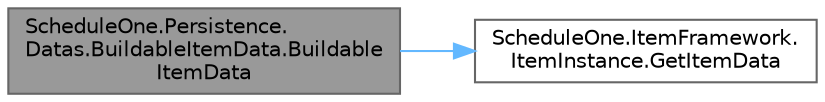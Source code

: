 digraph "ScheduleOne.Persistence.Datas.BuildableItemData.BuildableItemData"
{
 // LATEX_PDF_SIZE
  bgcolor="transparent";
  edge [fontname=Helvetica,fontsize=10,labelfontname=Helvetica,labelfontsize=10];
  node [fontname=Helvetica,fontsize=10,shape=box,height=0.2,width=0.4];
  rankdir="LR";
  Node1 [id="Node000001",label="ScheduleOne.Persistence.\lDatas.BuildableItemData.Buildable\lItemData",height=0.2,width=0.4,color="gray40", fillcolor="grey60", style="filled", fontcolor="black",tooltip=" "];
  Node1 -> Node2 [id="edge1_Node000001_Node000002",color="steelblue1",style="solid",tooltip=" "];
  Node2 [id="Node000002",label="ScheduleOne.ItemFramework.\lItemInstance.GetItemData",height=0.2,width=0.4,color="grey40", fillcolor="white", style="filled",URL="$class_schedule_one_1_1_item_framework_1_1_item_instance.html#a701120f4343880578b11f9148f3c453e",tooltip=" "];
}
